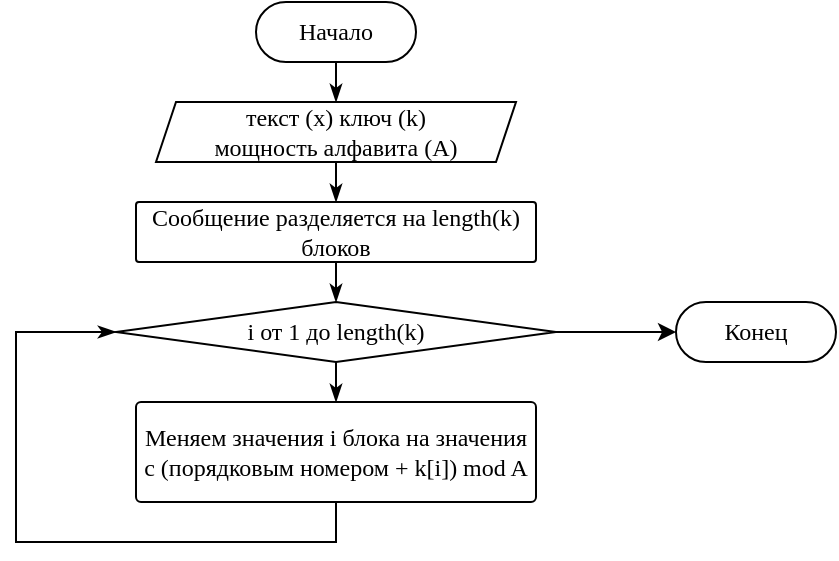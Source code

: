 <mxfile version="23.1.5" type="device">
  <diagram id="C5RBs43oDa-KdzZeNtuy" name="Page-1">
    <mxGraphModel dx="1002" dy="551" grid="1" gridSize="10" guides="1" tooltips="1" connect="1" arrows="1" fold="1" page="1" pageScale="1" pageWidth="827" pageHeight="1169" math="0" shadow="0">
      <root>
        <mxCell id="WIyWlLk6GJQsqaUBKTNV-0" />
        <mxCell id="WIyWlLk6GJQsqaUBKTNV-1" parent="WIyWlLk6GJQsqaUBKTNV-0" />
        <mxCell id="-YLPaWiGfDbkhbNqOUda-35" style="edgeStyle=orthogonalEdgeStyle;rounded=0;orthogonalLoop=1;jettySize=auto;html=1;exitX=0.5;exitY=1;exitDx=0;exitDy=0;entryX=0.5;entryY=0;entryDx=0;entryDy=0;endArrow=classicThin;endFill=1;" parent="WIyWlLk6GJQsqaUBKTNV-1" source="WIyWlLk6GJQsqaUBKTNV-3" target="-YLPaWiGfDbkhbNqOUda-43" edge="1">
          <mxGeometry relative="1" as="geometry">
            <mxPoint x="490" y="265" as="targetPoint" />
          </mxGeometry>
        </mxCell>
        <mxCell id="WIyWlLk6GJQsqaUBKTNV-3" value="&lt;font face=&quot;Lucida Console&quot;&gt;Сообщение разделяется на length(k) блоков&lt;/font&gt;" style="rounded=1;whiteSpace=wrap;html=1;fontSize=12;glass=0;strokeWidth=1;shadow=0;arcSize=5;" parent="WIyWlLk6GJQsqaUBKTNV-1" vertex="1">
          <mxGeometry x="390" y="215" width="200" height="30" as="geometry" />
        </mxCell>
        <mxCell id="-YLPaWiGfDbkhbNqOUda-3" style="edgeStyle=orthogonalEdgeStyle;rounded=0;orthogonalLoop=1;jettySize=auto;html=1;exitX=0.5;exitY=1;exitDx=0;exitDy=0;entryX=0.5;entryY=0;entryDx=0;entryDy=0;endArrow=classicThin;endFill=1;" parent="WIyWlLk6GJQsqaUBKTNV-1" source="-YLPaWiGfDbkhbNqOUda-1" target="-YLPaWiGfDbkhbNqOUda-2" edge="1">
          <mxGeometry relative="1" as="geometry" />
        </mxCell>
        <mxCell id="-YLPaWiGfDbkhbNqOUda-1" value="&lt;font face=&quot;Lucida Console&quot;&gt;Начало&lt;/font&gt;" style="rounded=1;whiteSpace=wrap;html=1;fontSize=12;glass=0;strokeWidth=1;shadow=0;arcSize=50;" parent="WIyWlLk6GJQsqaUBKTNV-1" vertex="1">
          <mxGeometry x="450" y="115" width="80" height="30" as="geometry" />
        </mxCell>
        <mxCell id="-YLPaWiGfDbkhbNqOUda-2" value="&lt;font face=&quot;Lucida Console&quot;&gt;текст (x)&amp;nbsp;ключ (k)&lt;br&gt;мощность алфавита (A)&lt;br&gt;&lt;/font&gt;" style="shape=parallelogram;perimeter=parallelogramPerimeter;whiteSpace=wrap;html=1;fixedSize=1;size=10;" parent="WIyWlLk6GJQsqaUBKTNV-1" vertex="1">
          <mxGeometry x="400" y="165" width="180" height="30" as="geometry" />
        </mxCell>
        <mxCell id="-YLPaWiGfDbkhbNqOUda-27" value="&lt;font face=&quot;Lucida Console&quot;&gt;Конец&lt;/font&gt;" style="rounded=1;whiteSpace=wrap;html=1;fontSize=12;glass=0;strokeWidth=1;shadow=0;arcSize=50;" parent="WIyWlLk6GJQsqaUBKTNV-1" vertex="1">
          <mxGeometry x="660" y="265" width="80" height="30" as="geometry" />
        </mxCell>
        <mxCell id="-YLPaWiGfDbkhbNqOUda-29" style="edgeStyle=orthogonalEdgeStyle;rounded=0;orthogonalLoop=1;jettySize=auto;html=1;exitX=0.5;exitY=1;exitDx=0;exitDy=0;entryX=0.5;entryY=0;entryDx=0;entryDy=0;endArrow=classicThin;endFill=1;" parent="WIyWlLk6GJQsqaUBKTNV-1" source="-YLPaWiGfDbkhbNqOUda-2" target="WIyWlLk6GJQsqaUBKTNV-3" edge="1">
          <mxGeometry relative="1" as="geometry">
            <mxPoint x="505" y="155" as="sourcePoint" />
            <mxPoint x="505" y="175" as="targetPoint" />
          </mxGeometry>
        </mxCell>
        <mxCell id="-YLPaWiGfDbkhbNqOUda-46" style="edgeStyle=orthogonalEdgeStyle;rounded=0;orthogonalLoop=1;jettySize=auto;html=1;exitX=0.5;exitY=1;exitDx=0;exitDy=0;entryX=0.5;entryY=0;entryDx=0;entryDy=0;endArrow=classicThin;endFill=1;" parent="WIyWlLk6GJQsqaUBKTNV-1" source="-YLPaWiGfDbkhbNqOUda-43" target="-YLPaWiGfDbkhbNqOUda-45" edge="1">
          <mxGeometry relative="1" as="geometry" />
        </mxCell>
        <mxCell id="8pFvVgk9_hB-gb7RDXpW-0" style="edgeStyle=orthogonalEdgeStyle;rounded=0;orthogonalLoop=1;jettySize=auto;html=1;exitX=1;exitY=0.5;exitDx=0;exitDy=0;" edge="1" parent="WIyWlLk6GJQsqaUBKTNV-1" source="-YLPaWiGfDbkhbNqOUda-43" target="-YLPaWiGfDbkhbNqOUda-27">
          <mxGeometry relative="1" as="geometry" />
        </mxCell>
        <mxCell id="-YLPaWiGfDbkhbNqOUda-43" value="&lt;font face=&quot;Lucida Console&quot;&gt;i от 1 до length(k)&lt;/font&gt;" style="rhombus;whiteSpace=wrap;html=1;" parent="WIyWlLk6GJQsqaUBKTNV-1" vertex="1">
          <mxGeometry x="380" y="265" width="220" height="30" as="geometry" />
        </mxCell>
        <mxCell id="-YLPaWiGfDbkhbNqOUda-47" style="edgeStyle=orthogonalEdgeStyle;rounded=0;orthogonalLoop=1;jettySize=auto;html=1;exitX=0.5;exitY=1;exitDx=0;exitDy=0;entryX=0;entryY=0.5;entryDx=0;entryDy=0;endArrow=classicThin;endFill=1;" parent="WIyWlLk6GJQsqaUBKTNV-1" source="-YLPaWiGfDbkhbNqOUda-45" target="-YLPaWiGfDbkhbNqOUda-43" edge="1">
          <mxGeometry relative="1" as="geometry">
            <Array as="points">
              <mxPoint x="490" y="385" />
              <mxPoint x="330" y="385" />
              <mxPoint x="330" y="280" />
            </Array>
          </mxGeometry>
        </mxCell>
        <mxCell id="-YLPaWiGfDbkhbNqOUda-45" value="&lt;font face=&quot;Lucida Console&quot;&gt;Меняем значения i блока на значения с (порядковым номером + k[i]) mod A&lt;/font&gt;" style="rounded=1;whiteSpace=wrap;html=1;fontSize=12;glass=0;strokeWidth=1;shadow=0;arcSize=5;" parent="WIyWlLk6GJQsqaUBKTNV-1" vertex="1">
          <mxGeometry x="390" y="315" width="200" height="50" as="geometry" />
        </mxCell>
      </root>
    </mxGraphModel>
  </diagram>
</mxfile>
